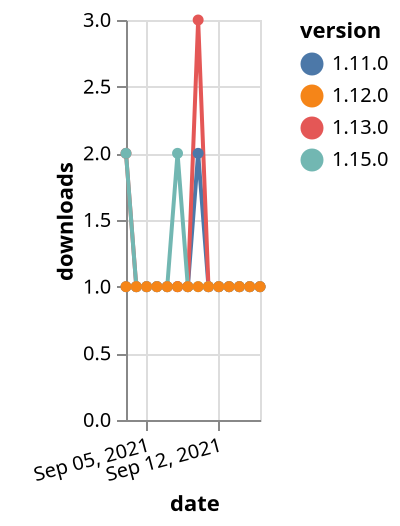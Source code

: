 {"$schema": "https://vega.github.io/schema/vega-lite/v5.json", "description": "A simple bar chart with embedded data.", "data": {"values": [{"date": "2021-09-03", "total": 320, "delta": 1, "version": "1.11.0"}, {"date": "2021-09-04", "total": 321, "delta": 1, "version": "1.11.0"}, {"date": "2021-09-05", "total": 322, "delta": 1, "version": "1.11.0"}, {"date": "2021-09-06", "total": 323, "delta": 1, "version": "1.11.0"}, {"date": "2021-09-07", "total": 324, "delta": 1, "version": "1.11.0"}, {"date": "2021-09-08", "total": 325, "delta": 1, "version": "1.11.0"}, {"date": "2021-09-09", "total": 326, "delta": 1, "version": "1.11.0"}, {"date": "2021-09-10", "total": 328, "delta": 2, "version": "1.11.0"}, {"date": "2021-09-11", "total": 329, "delta": 1, "version": "1.11.0"}, {"date": "2021-09-12", "total": 330, "delta": 1, "version": "1.11.0"}, {"date": "2021-09-13", "total": 331, "delta": 1, "version": "1.11.0"}, {"date": "2021-09-14", "total": 332, "delta": 1, "version": "1.11.0"}, {"date": "2021-09-15", "total": 333, "delta": 1, "version": "1.11.0"}, {"date": "2021-09-16", "total": 334, "delta": 1, "version": "1.11.0"}, {"date": "2021-09-03", "total": 274, "delta": 2, "version": "1.13.0"}, {"date": "2021-09-04", "total": 275, "delta": 1, "version": "1.13.0"}, {"date": "2021-09-05", "total": 276, "delta": 1, "version": "1.13.0"}, {"date": "2021-09-06", "total": 277, "delta": 1, "version": "1.13.0"}, {"date": "2021-09-07", "total": 278, "delta": 1, "version": "1.13.0"}, {"date": "2021-09-08", "total": 279, "delta": 1, "version": "1.13.0"}, {"date": "2021-09-09", "total": 280, "delta": 1, "version": "1.13.0"}, {"date": "2021-09-10", "total": 283, "delta": 3, "version": "1.13.0"}, {"date": "2021-09-11", "total": 284, "delta": 1, "version": "1.13.0"}, {"date": "2021-09-12", "total": 285, "delta": 1, "version": "1.13.0"}, {"date": "2021-09-13", "total": 286, "delta": 1, "version": "1.13.0"}, {"date": "2021-09-14", "total": 287, "delta": 1, "version": "1.13.0"}, {"date": "2021-09-15", "total": 288, "delta": 1, "version": "1.13.0"}, {"date": "2021-09-16", "total": 289, "delta": 1, "version": "1.13.0"}, {"date": "2021-09-03", "total": 109, "delta": 2, "version": "1.15.0"}, {"date": "2021-09-04", "total": 110, "delta": 1, "version": "1.15.0"}, {"date": "2021-09-05", "total": 111, "delta": 1, "version": "1.15.0"}, {"date": "2021-09-06", "total": 112, "delta": 1, "version": "1.15.0"}, {"date": "2021-09-07", "total": 113, "delta": 1, "version": "1.15.0"}, {"date": "2021-09-08", "total": 115, "delta": 2, "version": "1.15.0"}, {"date": "2021-09-09", "total": 116, "delta": 1, "version": "1.15.0"}, {"date": "2021-09-10", "total": 117, "delta": 1, "version": "1.15.0"}, {"date": "2021-09-11", "total": 118, "delta": 1, "version": "1.15.0"}, {"date": "2021-09-12", "total": 119, "delta": 1, "version": "1.15.0"}, {"date": "2021-09-13", "total": 120, "delta": 1, "version": "1.15.0"}, {"date": "2021-09-14", "total": 121, "delta": 1, "version": "1.15.0"}, {"date": "2021-09-15", "total": 122, "delta": 1, "version": "1.15.0"}, {"date": "2021-09-16", "total": 123, "delta": 1, "version": "1.15.0"}, {"date": "2021-09-03", "total": 178, "delta": 1, "version": "1.12.0"}, {"date": "2021-09-04", "total": 179, "delta": 1, "version": "1.12.0"}, {"date": "2021-09-05", "total": 180, "delta": 1, "version": "1.12.0"}, {"date": "2021-09-06", "total": 181, "delta": 1, "version": "1.12.0"}, {"date": "2021-09-07", "total": 182, "delta": 1, "version": "1.12.0"}, {"date": "2021-09-08", "total": 183, "delta": 1, "version": "1.12.0"}, {"date": "2021-09-09", "total": 184, "delta": 1, "version": "1.12.0"}, {"date": "2021-09-10", "total": 185, "delta": 1, "version": "1.12.0"}, {"date": "2021-09-11", "total": 186, "delta": 1, "version": "1.12.0"}, {"date": "2021-09-12", "total": 187, "delta": 1, "version": "1.12.0"}, {"date": "2021-09-13", "total": 188, "delta": 1, "version": "1.12.0"}, {"date": "2021-09-14", "total": 189, "delta": 1, "version": "1.12.0"}, {"date": "2021-09-15", "total": 190, "delta": 1, "version": "1.12.0"}, {"date": "2021-09-16", "total": 191, "delta": 1, "version": "1.12.0"}]}, "width": "container", "mark": {"type": "line", "point": {"filled": true}}, "encoding": {"x": {"field": "date", "type": "temporal", "timeUnit": "yearmonthdate", "title": "date", "axis": {"labelAngle": -15}}, "y": {"field": "delta", "type": "quantitative", "title": "downloads"}, "color": {"field": "version", "type": "nominal"}, "tooltip": {"field": "delta"}}}